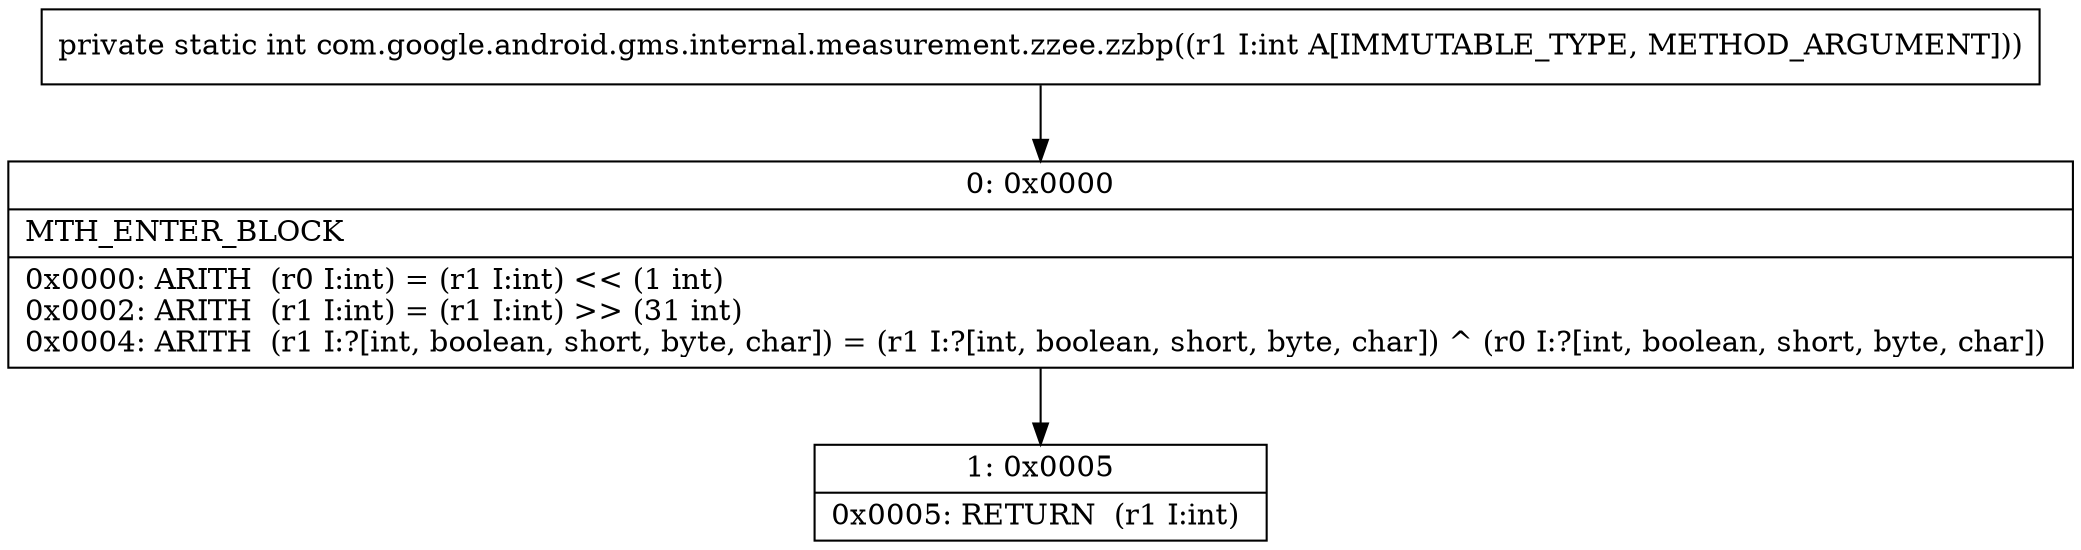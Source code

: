 digraph "CFG forcom.google.android.gms.internal.measurement.zzee.zzbp(I)I" {
Node_0 [shape=record,label="{0\:\ 0x0000|MTH_ENTER_BLOCK\l|0x0000: ARITH  (r0 I:int) = (r1 I:int) \<\< (1 int) \l0x0002: ARITH  (r1 I:int) = (r1 I:int) \>\> (31 int) \l0x0004: ARITH  (r1 I:?[int, boolean, short, byte, char]) = (r1 I:?[int, boolean, short, byte, char]) ^ (r0 I:?[int, boolean, short, byte, char]) \l}"];
Node_1 [shape=record,label="{1\:\ 0x0005|0x0005: RETURN  (r1 I:int) \l}"];
MethodNode[shape=record,label="{private static int com.google.android.gms.internal.measurement.zzee.zzbp((r1 I:int A[IMMUTABLE_TYPE, METHOD_ARGUMENT])) }"];
MethodNode -> Node_0;
Node_0 -> Node_1;
}

